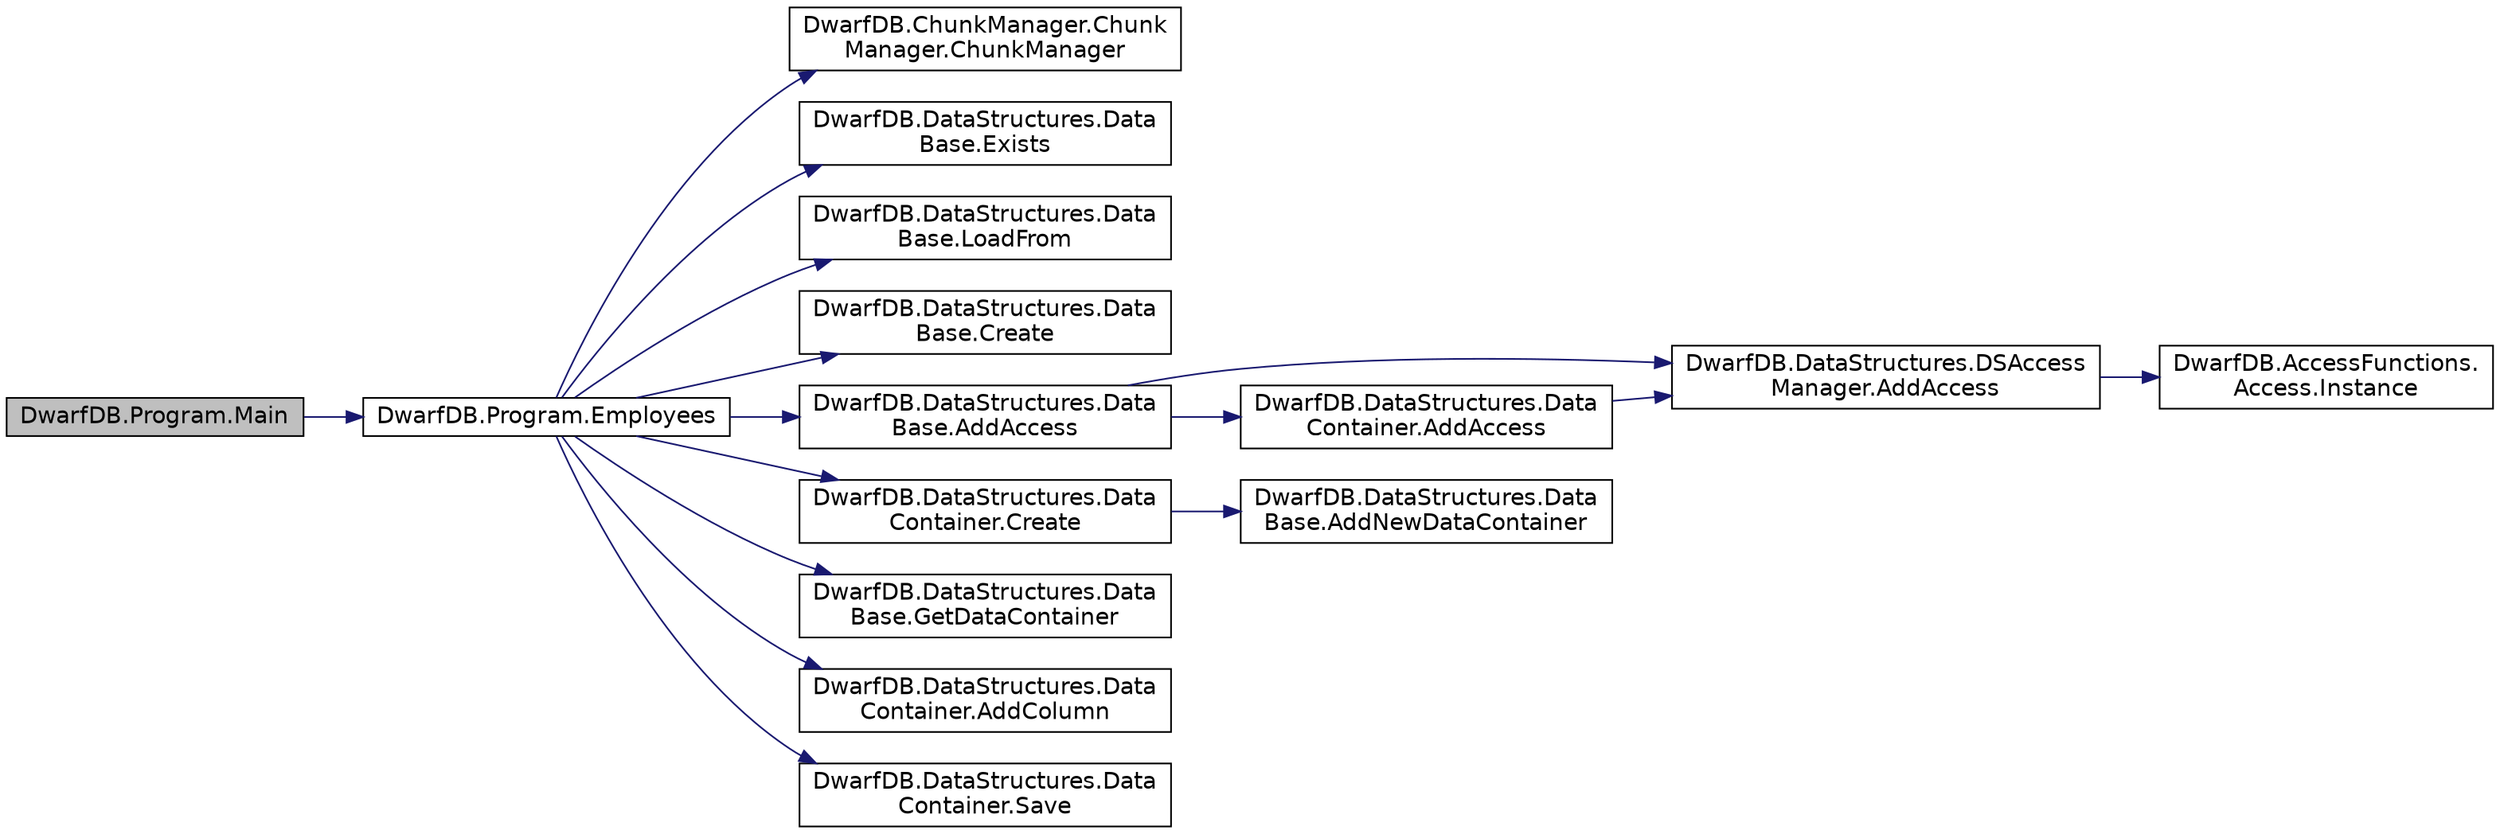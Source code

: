 digraph "DwarfDB.Program.Main"
{
  edge [fontname="Helvetica",fontsize="14",labelfontname="Helvetica",labelfontsize="14"];
  node [fontname="Helvetica",fontsize="14",shape=record];
  rankdir="LR";
  Node1 [label="DwarfDB.Program.Main",height=0.2,width=0.4,color="black", fillcolor="grey75", style="filled", fontcolor="black"];
  Node1 -> Node2 [color="midnightblue",fontsize="14",style="solid",fontname="Helvetica"];
  Node2 [label="DwarfDB.Program.Employees",height=0.2,width=0.4,color="black", fillcolor="white", style="filled",URL="$d2/d9a/class_dwarf_d_b_1_1_program.html#a59b46f2c792386b7eaaf5419cd7656a0"];
  Node2 -> Node3 [color="midnightblue",fontsize="14",style="solid",fontname="Helvetica"];
  Node3 [label="DwarfDB.ChunkManager.Chunk\lManager.ChunkManager",height=0.2,width=0.4,color="black", fillcolor="white", style="filled",URL="$dc/d3e/class_dwarf_d_b_1_1_chunk_manager_1_1_chunk_manager.html#af588b4a35c0cce78a9c7ac3261d7bb78"];
  Node2 -> Node4 [color="midnightblue",fontsize="14",style="solid",fontname="Helvetica"];
  Node4 [label="DwarfDB.DataStructures.Data\lBase.Exists",height=0.2,width=0.4,color="black", fillcolor="white", style="filled",URL="$da/dfc/class_dwarf_d_b_1_1_data_structures_1_1_data_base.html#a984abdba15e81a2f8e5cd1345986202a"];
  Node2 -> Node5 [color="midnightblue",fontsize="14",style="solid",fontname="Helvetica"];
  Node5 [label="DwarfDB.DataStructures.Data\lBase.LoadFrom",height=0.2,width=0.4,color="black", fillcolor="white", style="filled",URL="$da/dfc/class_dwarf_d_b_1_1_data_structures_1_1_data_base.html#af709d60f64dc5065a95dc678ebc03f30"];
  Node2 -> Node6 [color="midnightblue",fontsize="14",style="solid",fontname="Helvetica"];
  Node6 [label="DwarfDB.DataStructures.Data\lBase.Create",height=0.2,width=0.4,color="black", fillcolor="white", style="filled",URL="$da/dfc/class_dwarf_d_b_1_1_data_structures_1_1_data_base.html#a2125965bbb7654634bced7627cc5ad88"];
  Node2 -> Node7 [color="midnightblue",fontsize="14",style="solid",fontname="Helvetica"];
  Node7 [label="DwarfDB.DataStructures.Data\lBase.AddAccess",height=0.2,width=0.4,color="black", fillcolor="white", style="filled",URL="$da/dfc/class_dwarf_d_b_1_1_data_structures_1_1_data_base.html#a70e49a729cd901852e9c5a86717939c2",tooltip="Adding a new access record for our DB "];
  Node7 -> Node8 [color="midnightblue",fontsize="14",style="solid",fontname="Helvetica"];
  Node8 [label="DwarfDB.DataStructures.DSAccess\lManager.AddAccess",height=0.2,width=0.4,color="black", fillcolor="white", style="filled",URL="$d3/d82/class_dwarf_d_b_1_1_data_structures_1_1_d_s_access_manager.html#a0708fdb4b27cd177a440fb9c2a1811ed",tooltip="Adding a new access record for our DataStructure "];
  Node8 -> Node9 [color="midnightblue",fontsize="14",style="solid",fontname="Helvetica"];
  Node9 [label="DwarfDB.AccessFunctions.\lAccess.Instance",height=0.2,width=0.4,color="black", fillcolor="white", style="filled",URL="$d9/dbc/class_dwarf_d_b_1_1_access_functions_1_1_access.html#a5d908d2f2c1fc8df5f8d738ebc8e18d0",tooltip="Getting an instance for given user, level and object "];
  Node7 -> Node10 [color="midnightblue",fontsize="14",style="solid",fontname="Helvetica"];
  Node10 [label="DwarfDB.DataStructures.Data\lContainer.AddAccess",height=0.2,width=0.4,color="black", fillcolor="white", style="filled",URL="$d0/dbb/class_dwarf_d_b_1_1_data_structures_1_1_data_container.html#a6a6ab45d3aafedd286e55eb1f0725d00",tooltip="Adding a new access record for our DC "];
  Node10 -> Node8 [color="midnightblue",fontsize="14",style="solid",fontname="Helvetica"];
  Node2 -> Node11 [color="midnightblue",fontsize="14",style="solid",fontname="Helvetica"];
  Node11 [label="DwarfDB.DataStructures.Data\lContainer.Create",height=0.2,width=0.4,color="black", fillcolor="white", style="filled",URL="$d0/dbb/class_dwarf_d_b_1_1_data_structures_1_1_data_container.html#a771e6419590f70b8a025208864049075",tooltip="Create a new DataContainer "];
  Node11 -> Node12 [color="midnightblue",fontsize="14",style="solid",fontname="Helvetica"];
  Node12 [label="DwarfDB.DataStructures.Data\lBase.AddNewDataContainer",height=0.2,width=0.4,color="black", fillcolor="white", style="filled",URL="$da/dfc/class_dwarf_d_b_1_1_data_structures_1_1_data_base.html#a182b0a5eb74c9dcfe834797b40ea54b0",tooltip="Adding a new data container to a database "];
  Node2 -> Node13 [color="midnightblue",fontsize="14",style="solid",fontname="Helvetica"];
  Node13 [label="DwarfDB.DataStructures.Data\lBase.GetDataContainer",height=0.2,width=0.4,color="black", fillcolor="white", style="filled",URL="$da/dfc/class_dwarf_d_b_1_1_data_structures_1_1_data_base.html#a215058bbdbbca645117e63578a9443e8",tooltip="Getting DataContainer by name "];
  Node2 -> Node14 [color="midnightblue",fontsize="14",style="solid",fontname="Helvetica"];
  Node14 [label="DwarfDB.DataStructures.Data\lContainer.AddColumn",height=0.2,width=0.4,color="black", fillcolor="white", style="filled",URL="$d0/dbb/class_dwarf_d_b_1_1_data_structures_1_1_data_container.html#a4e2329f513c374246077a0bdd13c6471"];
  Node2 -> Node15 [color="midnightblue",fontsize="14",style="solid",fontname="Helvetica"];
  Node15 [label="DwarfDB.DataStructures.Data\lContainer.Save",height=0.2,width=0.4,color="black", fillcolor="white", style="filled",URL="$d0/dbb/class_dwarf_d_b_1_1_data_structures_1_1_data_container.html#a3ca82caee7d6f38c74dbb4e2a637aecb",tooltip="Save to file chunk "];
}
